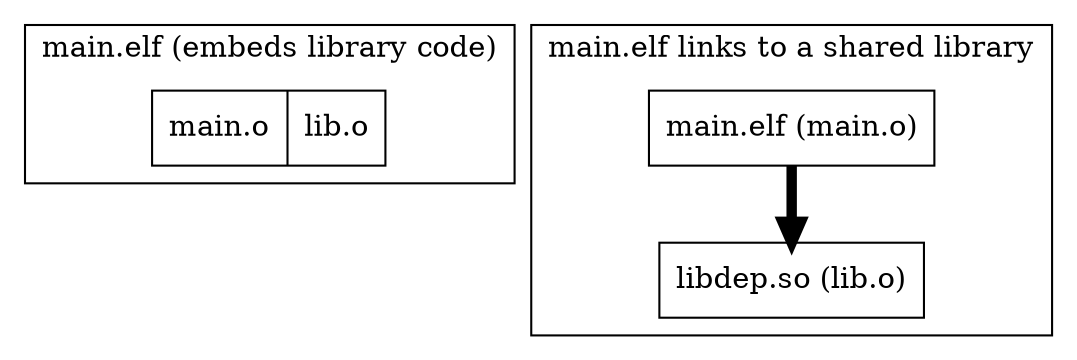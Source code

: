 digraph {
  node [shape=record];

  subgraph clusterMono {
    label = "main.elf (embeds library code)";
    mono [label = "main.o|lib.o"];
  }

  subgraph clusterDyn {
    label = "main.elf links to a shared library";
    dyprog [label="main.elf (main.o)"];
    dylib [label="libdep.so (lib.o)"];

    dyprog -> dylib [ penwidth = 5 ];
  }
}
